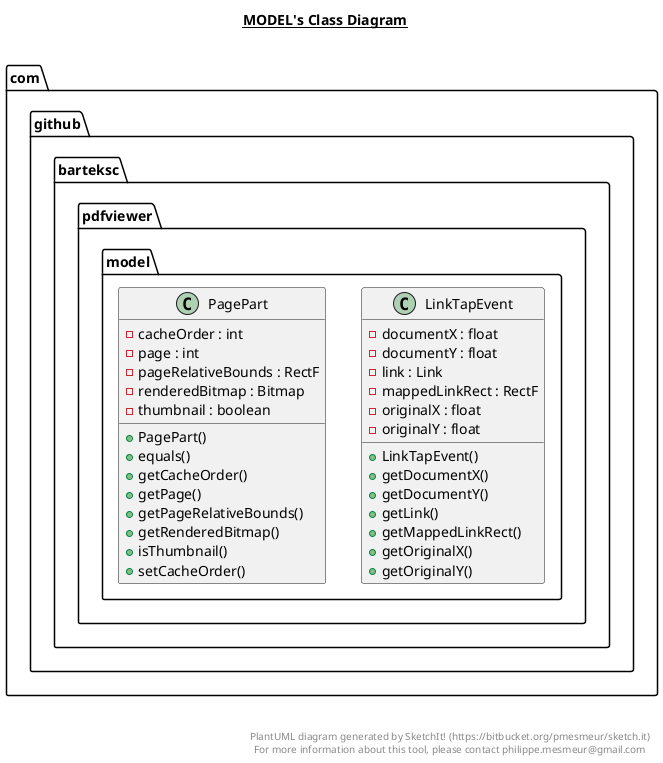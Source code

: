 @startuml

title __MODEL's Class Diagram__\n

  namespace com.github.barteksc.pdfviewer {
    namespace model {
      class com.github.barteksc.pdfviewer.model.LinkTapEvent {
          - documentX : float
          - documentY : float
          - link : Link
          - mappedLinkRect : RectF
          - originalX : float
          - originalY : float
          + LinkTapEvent()
          + getDocumentX()
          + getDocumentY()
          + getLink()
          + getMappedLinkRect()
          + getOriginalX()
          + getOriginalY()
      }
    }
  }
  

  namespace com.github.barteksc.pdfviewer {
    namespace model {
      class com.github.barteksc.pdfviewer.model.PagePart {
          - cacheOrder : int
          - page : int
          - pageRelativeBounds : RectF
          - renderedBitmap : Bitmap
          - thumbnail : boolean
          + PagePart()
          + equals()
          + getCacheOrder()
          + getPage()
          + getPageRelativeBounds()
          + getRenderedBitmap()
          + isThumbnail()
          + setCacheOrder()
      }
    }
  }
  



right footer


PlantUML diagram generated by SketchIt! (https://bitbucket.org/pmesmeur/sketch.it)
For more information about this tool, please contact philippe.mesmeur@gmail.com
endfooter

@enduml
